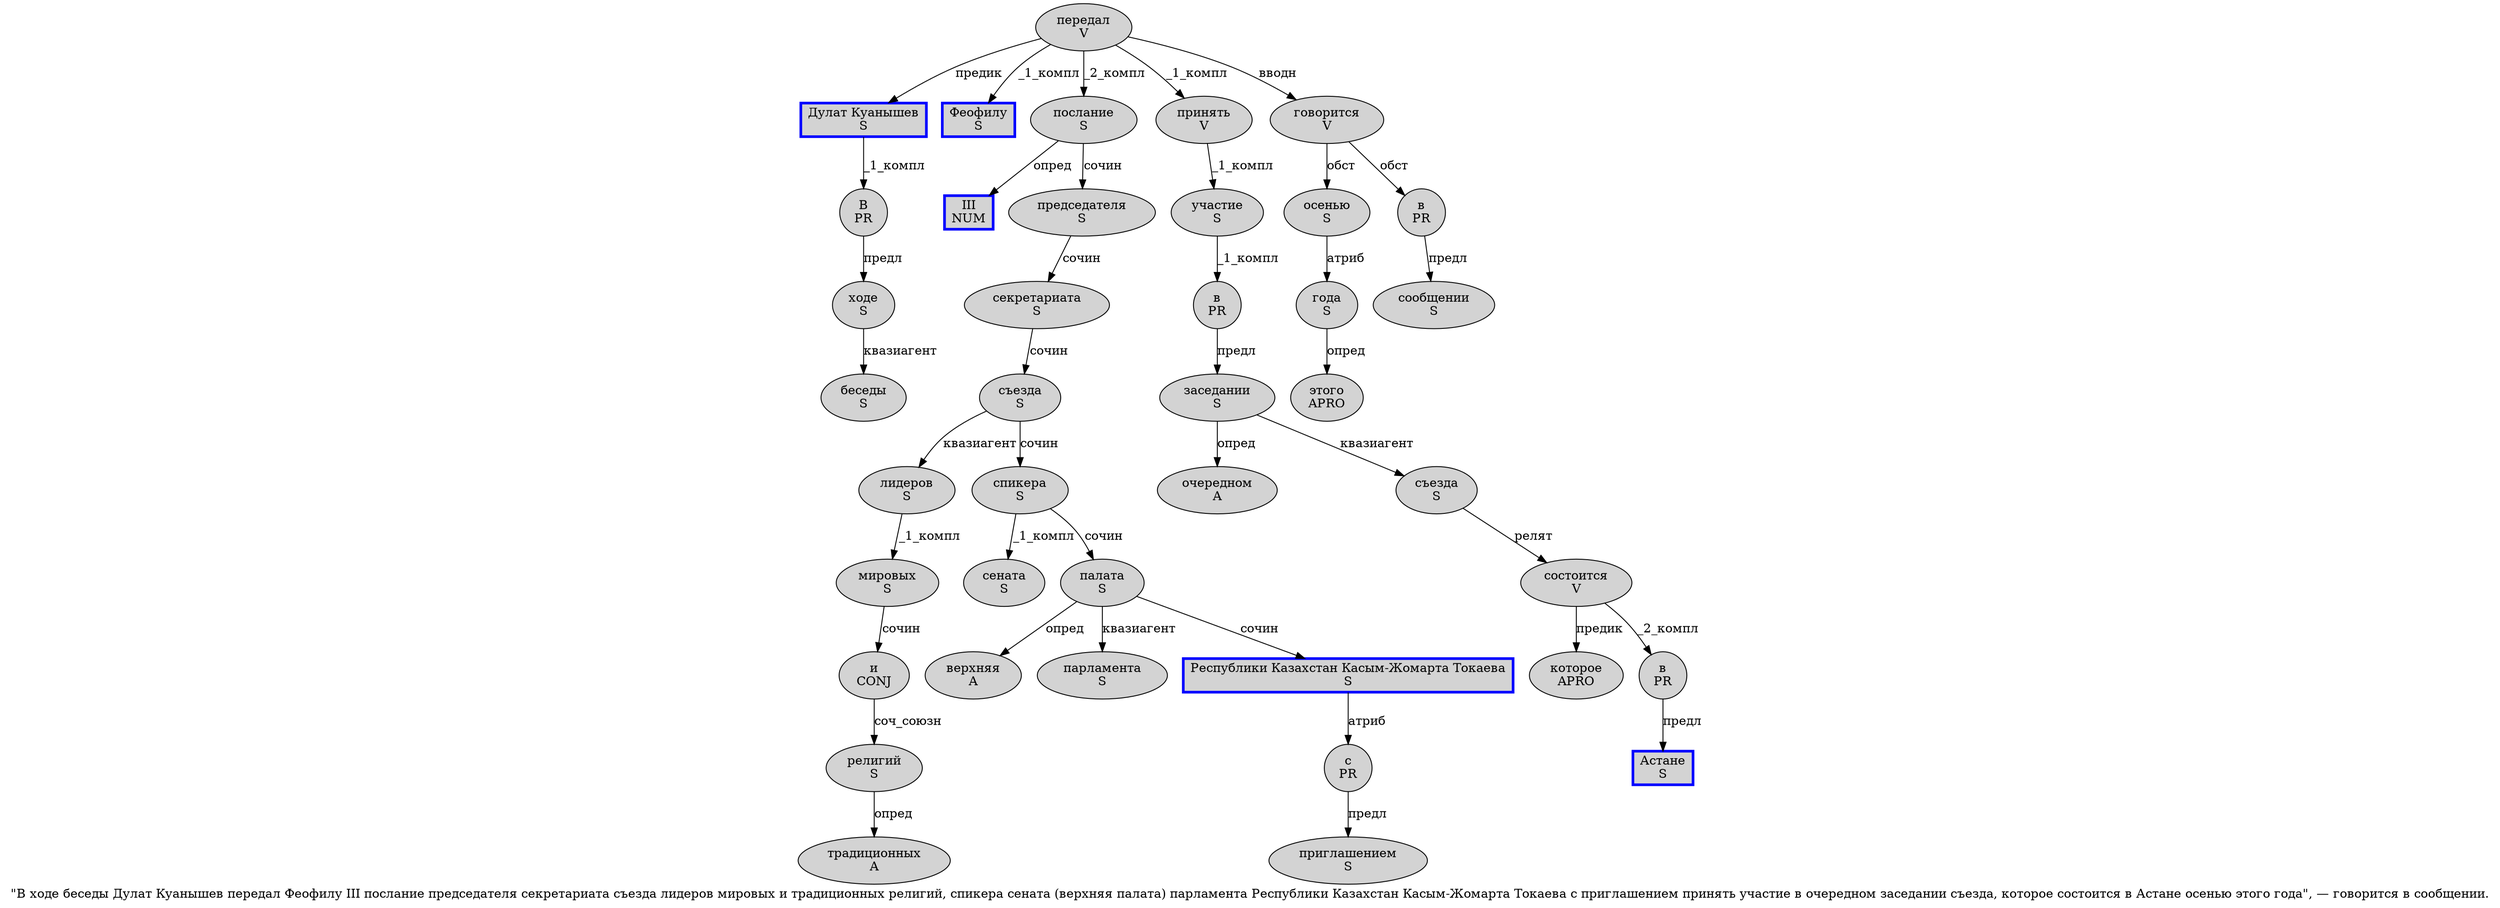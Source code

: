 digraph SENTENCE_770 {
	graph [label="\"В ходе беседы Дулат Куанышев передал Феофилу III послание председателя секретариата съезда лидеров мировых и традиционных религий, спикера сената (верхняя палата) парламента Республики Казахстан Касым-Жомарта Токаева с приглашением принять участие в очередном заседании съезда, которое состоится в Астане осенью этого года\", — говорится в сообщении."]
	node [style=filled]
		1 [label="В
PR" color="" fillcolor=lightgray penwidth=1 shape=ellipse]
		2 [label="ходе
S" color="" fillcolor=lightgray penwidth=1 shape=ellipse]
		3 [label="беседы
S" color="" fillcolor=lightgray penwidth=1 shape=ellipse]
		4 [label="Дулат Куанышев
S" color=blue fillcolor=lightgray penwidth=3 shape=box]
		5 [label="передал
V" color="" fillcolor=lightgray penwidth=1 shape=ellipse]
		6 [label="Феофилу
S" color=blue fillcolor=lightgray penwidth=3 shape=box]
		7 [label="III
NUM" color=blue fillcolor=lightgray penwidth=3 shape=box]
		8 [label="послание
S" color="" fillcolor=lightgray penwidth=1 shape=ellipse]
		9 [label="председателя
S" color="" fillcolor=lightgray penwidth=1 shape=ellipse]
		10 [label="секретариата
S" color="" fillcolor=lightgray penwidth=1 shape=ellipse]
		11 [label="съезда
S" color="" fillcolor=lightgray penwidth=1 shape=ellipse]
		12 [label="лидеров
S" color="" fillcolor=lightgray penwidth=1 shape=ellipse]
		13 [label="мировых
S" color="" fillcolor=lightgray penwidth=1 shape=ellipse]
		14 [label="и
CONJ" color="" fillcolor=lightgray penwidth=1 shape=ellipse]
		15 [label="традиционных
A" color="" fillcolor=lightgray penwidth=1 shape=ellipse]
		16 [label="религий
S" color="" fillcolor=lightgray penwidth=1 shape=ellipse]
		18 [label="спикера
S" color="" fillcolor=lightgray penwidth=1 shape=ellipse]
		19 [label="сената
S" color="" fillcolor=lightgray penwidth=1 shape=ellipse]
		21 [label="верхняя
A" color="" fillcolor=lightgray penwidth=1 shape=ellipse]
		22 [label="палата
S" color="" fillcolor=lightgray penwidth=1 shape=ellipse]
		24 [label="парламента
S" color="" fillcolor=lightgray penwidth=1 shape=ellipse]
		25 [label="Республики Казахстан Касым-Жомарта Токаева
S" color=blue fillcolor=lightgray penwidth=3 shape=box]
		26 [label="с
PR" color="" fillcolor=lightgray penwidth=1 shape=ellipse]
		27 [label="приглашением
S" color="" fillcolor=lightgray penwidth=1 shape=ellipse]
		28 [label="принять
V" color="" fillcolor=lightgray penwidth=1 shape=ellipse]
		29 [label="участие
S" color="" fillcolor=lightgray penwidth=1 shape=ellipse]
		30 [label="в
PR" color="" fillcolor=lightgray penwidth=1 shape=ellipse]
		31 [label="очередном
A" color="" fillcolor=lightgray penwidth=1 shape=ellipse]
		32 [label="заседании
S" color="" fillcolor=lightgray penwidth=1 shape=ellipse]
		33 [label="съезда
S" color="" fillcolor=lightgray penwidth=1 shape=ellipse]
		35 [label="которое
APRO" color="" fillcolor=lightgray penwidth=1 shape=ellipse]
		36 [label="состоится
V" color="" fillcolor=lightgray penwidth=1 shape=ellipse]
		37 [label="в
PR" color="" fillcolor=lightgray penwidth=1 shape=ellipse]
		38 [label="Астане
S" color=blue fillcolor=lightgray penwidth=3 shape=box]
		39 [label="осенью
S" color="" fillcolor=lightgray penwidth=1 shape=ellipse]
		40 [label="этого
APRO" color="" fillcolor=lightgray penwidth=1 shape=ellipse]
		41 [label="года
S" color="" fillcolor=lightgray penwidth=1 shape=ellipse]
		45 [label="говорится
V" color="" fillcolor=lightgray penwidth=1 shape=ellipse]
		46 [label="в
PR" color="" fillcolor=lightgray penwidth=1 shape=ellipse]
		47 [label="сообщении
S" color="" fillcolor=lightgray penwidth=1 shape=ellipse]
			10 -> 11 [label="сочин"]
			4 -> 1 [label="_1_компл"]
			33 -> 36 [label="релят"]
			45 -> 39 [label="обст"]
			45 -> 46 [label="обст"]
			11 -> 12 [label="квазиагент"]
			11 -> 18 [label="сочин"]
			37 -> 38 [label="предл"]
			9 -> 10 [label="сочин"]
			36 -> 35 [label="предик"]
			36 -> 37 [label="_2_компл"]
			22 -> 21 [label="опред"]
			22 -> 24 [label="квазиагент"]
			22 -> 25 [label="сочин"]
			1 -> 2 [label="предл"]
			29 -> 30 [label="_1_компл"]
			18 -> 19 [label="_1_компл"]
			18 -> 22 [label="сочин"]
			25 -> 26 [label="атриб"]
			5 -> 4 [label="предик"]
			5 -> 6 [label="_1_компл"]
			5 -> 8 [label="_2_компл"]
			5 -> 28 [label="_1_компл"]
			5 -> 45 [label="вводн"]
			28 -> 29 [label="_1_компл"]
			14 -> 16 [label="соч_союзн"]
			16 -> 15 [label="опред"]
			12 -> 13 [label="_1_компл"]
			41 -> 40 [label="опред"]
			30 -> 32 [label="предл"]
			13 -> 14 [label="сочин"]
			32 -> 31 [label="опред"]
			32 -> 33 [label="квазиагент"]
			2 -> 3 [label="квазиагент"]
			26 -> 27 [label="предл"]
			46 -> 47 [label="предл"]
			39 -> 41 [label="атриб"]
			8 -> 7 [label="опред"]
			8 -> 9 [label="сочин"]
}